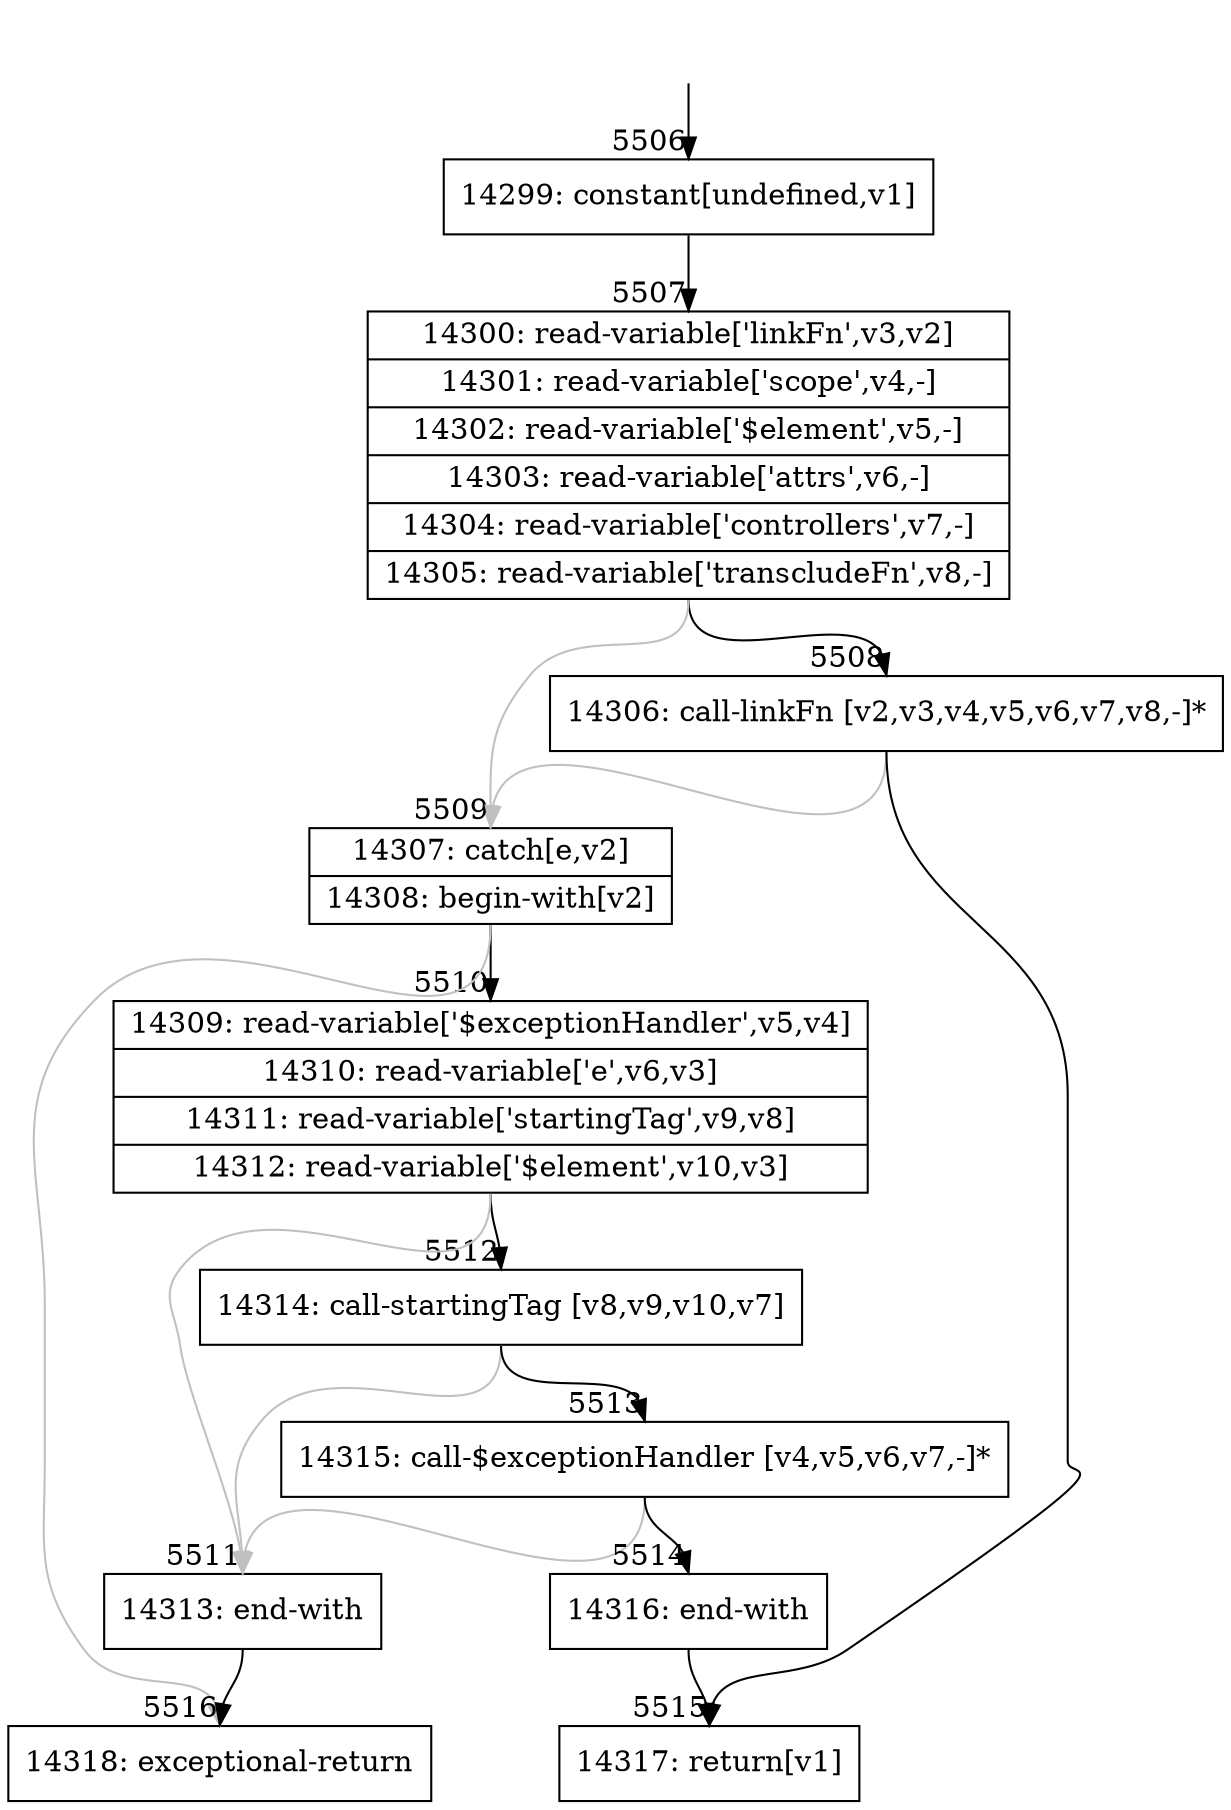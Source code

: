 digraph {
rankdir="TD"
BB_entry406[shape=none,label=""];
BB_entry406 -> BB5506 [tailport=s, headport=n, headlabel="    5506"]
BB5506 [shape=record label="{14299: constant[undefined,v1]}" ] 
BB5506 -> BB5507 [tailport=s, headport=n, headlabel="      5507"]
BB5507 [shape=record label="{14300: read-variable['linkFn',v3,v2]|14301: read-variable['scope',v4,-]|14302: read-variable['$element',v5,-]|14303: read-variable['attrs',v6,-]|14304: read-variable['controllers',v7,-]|14305: read-variable['transcludeFn',v8,-]}" ] 
BB5507 -> BB5508 [tailport=s, headport=n, headlabel="      5508"]
BB5507 -> BB5509 [tailport=s, headport=n, color=gray, headlabel="      5509"]
BB5508 [shape=record label="{14306: call-linkFn [v2,v3,v4,v5,v6,v7,v8,-]*}" ] 
BB5508 -> BB5515 [tailport=s, headport=n, headlabel="      5515"]
BB5508 -> BB5509 [tailport=s, headport=n, color=gray]
BB5509 [shape=record label="{14307: catch[e,v2]|14308: begin-with[v2]}" ] 
BB5509 -> BB5510 [tailport=s, headport=n, headlabel="      5510"]
BB5509 -> BB5516 [tailport=s, headport=n, color=gray, headlabel="      5516"]
BB5510 [shape=record label="{14309: read-variable['$exceptionHandler',v5,v4]|14310: read-variable['e',v6,v3]|14311: read-variable['startingTag',v9,v8]|14312: read-variable['$element',v10,v3]}" ] 
BB5510 -> BB5512 [tailport=s, headport=n, headlabel="      5512"]
BB5510 -> BB5511 [tailport=s, headport=n, color=gray, headlabel="      5511"]
BB5511 [shape=record label="{14313: end-with}" ] 
BB5511 -> BB5516 [tailport=s, headport=n]
BB5512 [shape=record label="{14314: call-startingTag [v8,v9,v10,v7]}" ] 
BB5512 -> BB5513 [tailport=s, headport=n, headlabel="      5513"]
BB5512 -> BB5511 [tailport=s, headport=n, color=gray]
BB5513 [shape=record label="{14315: call-$exceptionHandler [v4,v5,v6,v7,-]*}" ] 
BB5513 -> BB5514 [tailport=s, headport=n, headlabel="      5514"]
BB5513 -> BB5511 [tailport=s, headport=n, color=gray]
BB5514 [shape=record label="{14316: end-with}" ] 
BB5514 -> BB5515 [tailport=s, headport=n]
BB5515 [shape=record label="{14317: return[v1]}" ] 
BB5516 [shape=record label="{14318: exceptional-return}" ] 
//#$~ 8654
}
